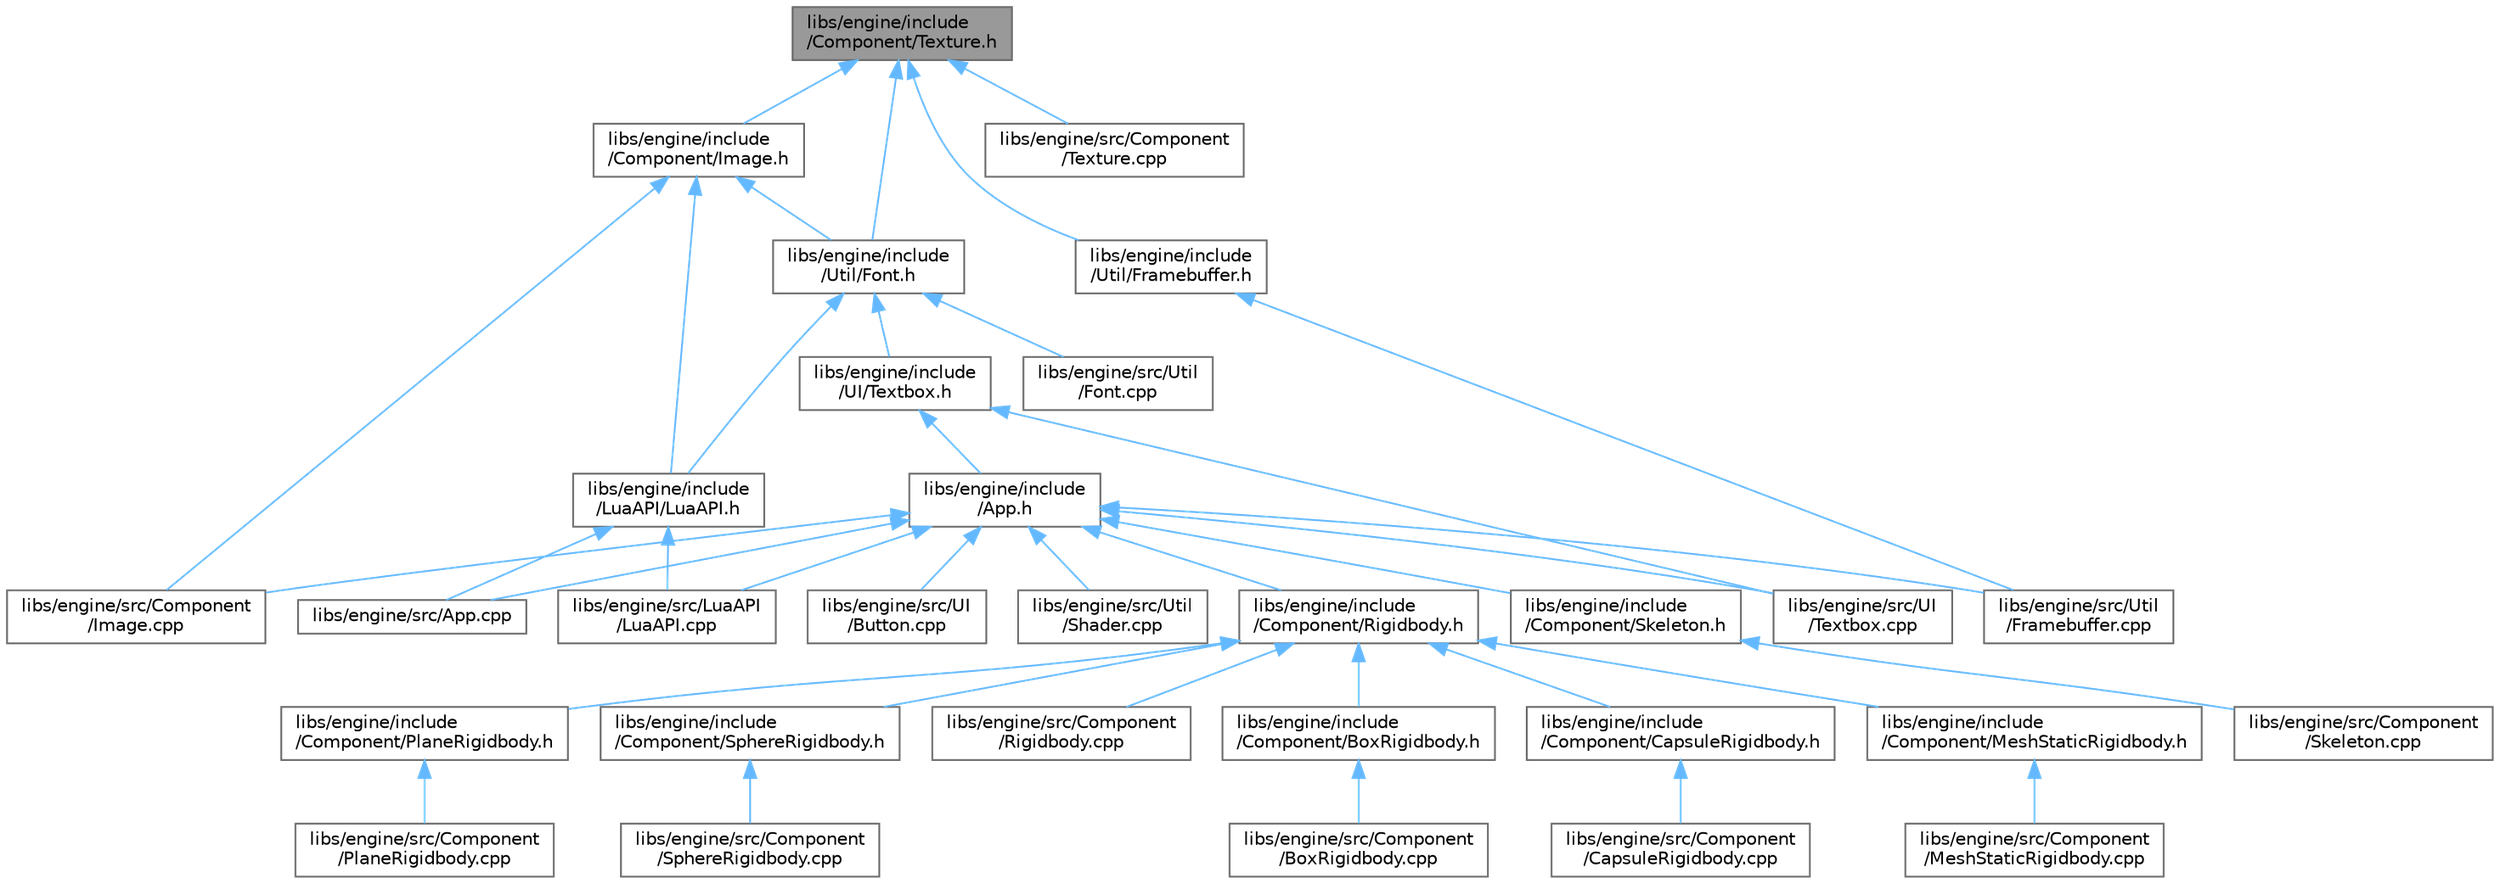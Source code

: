 digraph "libs/engine/include/Component/Texture.h"
{
 // LATEX_PDF_SIZE
  bgcolor="transparent";
  edge [fontname=Helvetica,fontsize=10,labelfontname=Helvetica,labelfontsize=10];
  node [fontname=Helvetica,fontsize=10,shape=box,height=0.2,width=0.4];
  Node1 [label="libs/engine/include\l/Component/Texture.h",height=0.2,width=0.4,color="gray40", fillcolor="grey60", style="filled", fontcolor="black",tooltip=" "];
  Node1 -> Node2 [dir="back",color="steelblue1",style="solid"];
  Node2 [label="libs/engine/include\l/Component/Image.h",height=0.2,width=0.4,color="grey40", fillcolor="white", style="filled",URL="$_image_8h.html",tooltip=" "];
  Node2 -> Node3 [dir="back",color="steelblue1",style="solid"];
  Node3 [label="libs/engine/include\l/LuaAPI/LuaAPI.h",height=0.2,width=0.4,color="grey40", fillcolor="white", style="filled",URL="$_lua_a_p_i_8h.html",tooltip=" "];
  Node3 -> Node4 [dir="back",color="steelblue1",style="solid"];
  Node4 [label="libs/engine/src/App.cpp",height=0.2,width=0.4,color="grey40", fillcolor="white", style="filled",URL="$_app_8cpp.html",tooltip=" "];
  Node3 -> Node5 [dir="back",color="steelblue1",style="solid"];
  Node5 [label="libs/engine/src/LuaAPI\l/LuaAPI.cpp",height=0.2,width=0.4,color="grey40", fillcolor="white", style="filled",URL="$_lua_a_p_i_8cpp.html",tooltip=" "];
  Node2 -> Node6 [dir="back",color="steelblue1",style="solid"];
  Node6 [label="libs/engine/include\l/Util/Font.h",height=0.2,width=0.4,color="grey40", fillcolor="white", style="filled",URL="$_font_8h.html",tooltip=" "];
  Node6 -> Node3 [dir="back",color="steelblue1",style="solid"];
  Node6 -> Node7 [dir="back",color="steelblue1",style="solid"];
  Node7 [label="libs/engine/include\l/UI/Textbox.h",height=0.2,width=0.4,color="grey40", fillcolor="white", style="filled",URL="$_textbox_8h.html",tooltip=" "];
  Node7 -> Node8 [dir="back",color="steelblue1",style="solid"];
  Node8 [label="libs/engine/include\l/App.h",height=0.2,width=0.4,color="grey40", fillcolor="white", style="filled",URL="$_app_8h.html",tooltip=" "];
  Node8 -> Node9 [dir="back",color="steelblue1",style="solid"];
  Node9 [label="libs/engine/include\l/Component/Rigidbody.h",height=0.2,width=0.4,color="grey40", fillcolor="white", style="filled",URL="$_rigidbody_8h.html",tooltip=" "];
  Node9 -> Node10 [dir="back",color="steelblue1",style="solid"];
  Node10 [label="libs/engine/include\l/Component/BoxRigidbody.h",height=0.2,width=0.4,color="grey40", fillcolor="white", style="filled",URL="$_box_rigidbody_8h.html",tooltip=" "];
  Node10 -> Node11 [dir="back",color="steelblue1",style="solid"];
  Node11 [label="libs/engine/src/Component\l/BoxRigidbody.cpp",height=0.2,width=0.4,color="grey40", fillcolor="white", style="filled",URL="$_box_rigidbody_8cpp.html",tooltip=" "];
  Node9 -> Node12 [dir="back",color="steelblue1",style="solid"];
  Node12 [label="libs/engine/include\l/Component/CapsuleRigidbody.h",height=0.2,width=0.4,color="grey40", fillcolor="white", style="filled",URL="$_capsule_rigidbody_8h.html",tooltip=" "];
  Node12 -> Node13 [dir="back",color="steelblue1",style="solid"];
  Node13 [label="libs/engine/src/Component\l/CapsuleRigidbody.cpp",height=0.2,width=0.4,color="grey40", fillcolor="white", style="filled",URL="$_capsule_rigidbody_8cpp.html",tooltip=" "];
  Node9 -> Node14 [dir="back",color="steelblue1",style="solid"];
  Node14 [label="libs/engine/include\l/Component/MeshStaticRigidbody.h",height=0.2,width=0.4,color="grey40", fillcolor="white", style="filled",URL="$_mesh_static_rigidbody_8h.html",tooltip=" "];
  Node14 -> Node15 [dir="back",color="steelblue1",style="solid"];
  Node15 [label="libs/engine/src/Component\l/MeshStaticRigidbody.cpp",height=0.2,width=0.4,color="grey40", fillcolor="white", style="filled",URL="$_mesh_static_rigidbody_8cpp.html",tooltip=" "];
  Node9 -> Node16 [dir="back",color="steelblue1",style="solid"];
  Node16 [label="libs/engine/include\l/Component/PlaneRigidbody.h",height=0.2,width=0.4,color="grey40", fillcolor="white", style="filled",URL="$_plane_rigidbody_8h.html",tooltip=" "];
  Node16 -> Node17 [dir="back",color="steelblue1",style="solid"];
  Node17 [label="libs/engine/src/Component\l/PlaneRigidbody.cpp",height=0.2,width=0.4,color="grey40", fillcolor="white", style="filled",URL="$_plane_rigidbody_8cpp.html",tooltip=" "];
  Node9 -> Node18 [dir="back",color="steelblue1",style="solid"];
  Node18 [label="libs/engine/include\l/Component/SphereRigidbody.h",height=0.2,width=0.4,color="grey40", fillcolor="white", style="filled",URL="$_sphere_rigidbody_8h.html",tooltip=" "];
  Node18 -> Node19 [dir="back",color="steelblue1",style="solid"];
  Node19 [label="libs/engine/src/Component\l/SphereRigidbody.cpp",height=0.2,width=0.4,color="grey40", fillcolor="white", style="filled",URL="$_sphere_rigidbody_8cpp.html",tooltip=" "];
  Node9 -> Node20 [dir="back",color="steelblue1",style="solid"];
  Node20 [label="libs/engine/src/Component\l/Rigidbody.cpp",height=0.2,width=0.4,color="grey40", fillcolor="white", style="filled",URL="$_rigidbody_8cpp.html",tooltip=" "];
  Node8 -> Node21 [dir="back",color="steelblue1",style="solid"];
  Node21 [label="libs/engine/include\l/Component/Skeleton.h",height=0.2,width=0.4,color="grey40", fillcolor="white", style="filled",URL="$_skeleton_8h.html",tooltip=" "];
  Node21 -> Node22 [dir="back",color="steelblue1",style="solid"];
  Node22 [label="libs/engine/src/Component\l/Skeleton.cpp",height=0.2,width=0.4,color="grey40", fillcolor="white", style="filled",URL="$_skeleton_8cpp.html",tooltip=" "];
  Node8 -> Node4 [dir="back",color="steelblue1",style="solid"];
  Node8 -> Node23 [dir="back",color="steelblue1",style="solid"];
  Node23 [label="libs/engine/src/Component\l/Image.cpp",height=0.2,width=0.4,color="grey40", fillcolor="white", style="filled",URL="$_image_8cpp.html",tooltip=" "];
  Node8 -> Node5 [dir="back",color="steelblue1",style="solid"];
  Node8 -> Node24 [dir="back",color="steelblue1",style="solid"];
  Node24 [label="libs/engine/src/UI\l/Button.cpp",height=0.2,width=0.4,color="grey40", fillcolor="white", style="filled",URL="$_button_8cpp.html",tooltip=" "];
  Node8 -> Node25 [dir="back",color="steelblue1",style="solid"];
  Node25 [label="libs/engine/src/UI\l/Textbox.cpp",height=0.2,width=0.4,color="grey40", fillcolor="white", style="filled",URL="$_textbox_8cpp.html",tooltip=" "];
  Node8 -> Node26 [dir="back",color="steelblue1",style="solid"];
  Node26 [label="libs/engine/src/Util\l/Framebuffer.cpp",height=0.2,width=0.4,color="grey40", fillcolor="white", style="filled",URL="$_framebuffer_8cpp.html",tooltip=" "];
  Node8 -> Node27 [dir="back",color="steelblue1",style="solid"];
  Node27 [label="libs/engine/src/Util\l/Shader.cpp",height=0.2,width=0.4,color="grey40", fillcolor="white", style="filled",URL="$_shader_8cpp.html",tooltip=" "];
  Node7 -> Node25 [dir="back",color="steelblue1",style="solid"];
  Node6 -> Node28 [dir="back",color="steelblue1",style="solid"];
  Node28 [label="libs/engine/src/Util\l/Font.cpp",height=0.2,width=0.4,color="grey40", fillcolor="white", style="filled",URL="$_font_8cpp.html",tooltip=" "];
  Node2 -> Node23 [dir="back",color="steelblue1",style="solid"];
  Node1 -> Node6 [dir="back",color="steelblue1",style="solid"];
  Node1 -> Node29 [dir="back",color="steelblue1",style="solid"];
  Node29 [label="libs/engine/include\l/Util/Framebuffer.h",height=0.2,width=0.4,color="grey40", fillcolor="white", style="filled",URL="$_framebuffer_8h.html",tooltip=" "];
  Node29 -> Node26 [dir="back",color="steelblue1",style="solid"];
  Node1 -> Node30 [dir="back",color="steelblue1",style="solid"];
  Node30 [label="libs/engine/src/Component\l/Texture.cpp",height=0.2,width=0.4,color="grey40", fillcolor="white", style="filled",URL="$_texture_8cpp.html",tooltip=" "];
}
